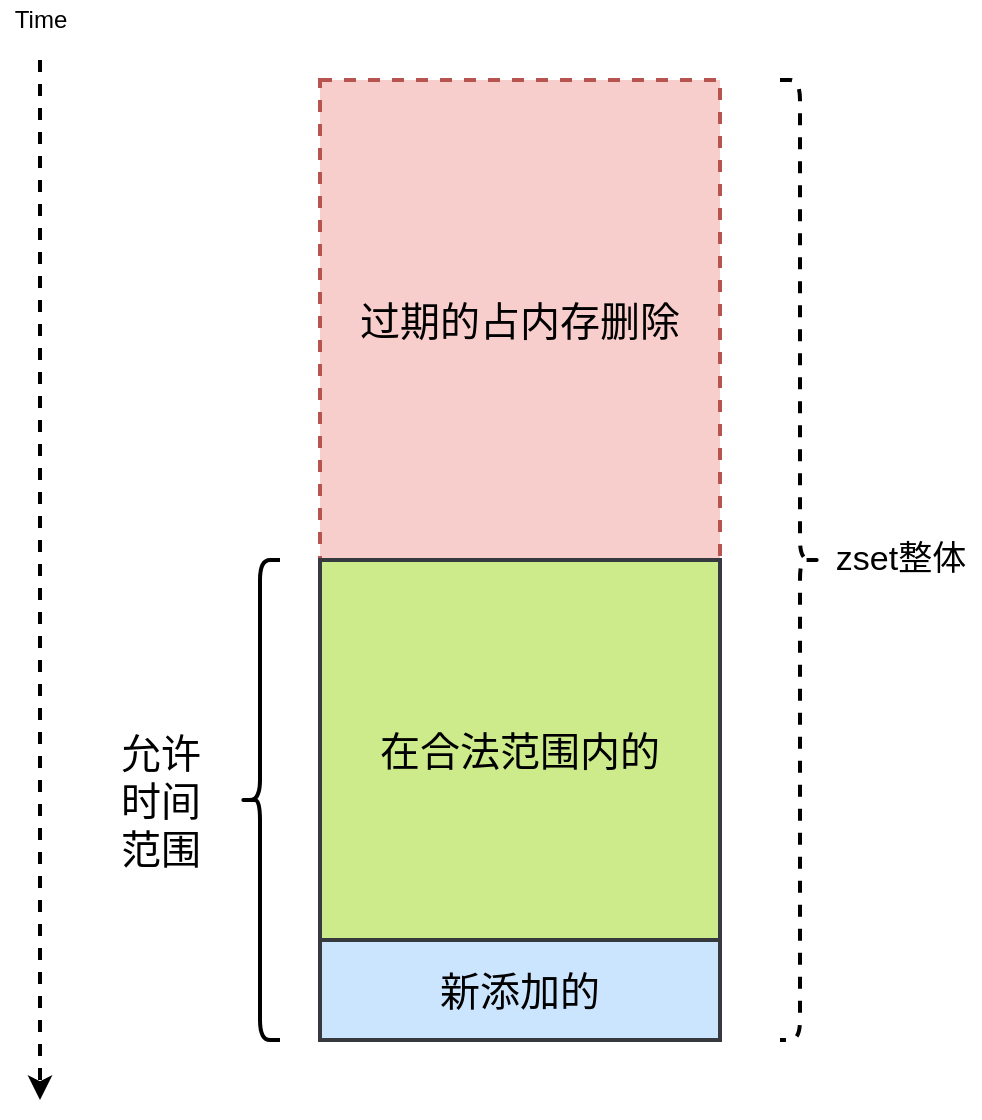 <mxfile version="15.5.8" type="github">
  <diagram id="nt37_q6I21TsgLLZTpyG" name="第 1 页">
    <mxGraphModel dx="1186" dy="694" grid="1" gridSize="10" guides="1" tooltips="1" connect="1" arrows="1" fold="1" page="1" pageScale="1" pageWidth="827" pageHeight="1169" math="0" shadow="0">
      <root>
        <mxCell id="0" />
        <mxCell id="1" parent="0" />
        <mxCell id="RUa9b3BPvRjI1Ybt043m-9" value="" style="group;fontSize=20;" parent="1" vertex="1" connectable="0">
          <mxGeometry x="320" y="120" width="200" height="480" as="geometry" />
        </mxCell>
        <mxCell id="RUa9b3BPvRjI1Ybt043m-6" value="过期的占内存删除" style="rounded=0;whiteSpace=wrap;html=1;dashed=1;strokeWidth=2;fillColor=#f8cecc;strokeColor=#b85450;fontSize=20;" parent="RUa9b3BPvRjI1Ybt043m-9" vertex="1">
          <mxGeometry width="200" height="240" as="geometry" />
        </mxCell>
        <mxCell id="RUa9b3BPvRjI1Ybt043m-7" value="在合法范围内的" style="rounded=0;whiteSpace=wrap;html=1;strokeWidth=2;fillColor=#cdeb8b;strokeColor=#36393d;fontSize=20;" parent="RUa9b3BPvRjI1Ybt043m-9" vertex="1">
          <mxGeometry y="240" width="200" height="190" as="geometry" />
        </mxCell>
        <mxCell id="RUa9b3BPvRjI1Ybt043m-8" value="新添加的" style="rounded=0;whiteSpace=wrap;html=1;strokeWidth=2;fillColor=#cce5ff;strokeColor=#36393d;fontSize=20;" parent="RUa9b3BPvRjI1Ybt043m-9" vertex="1">
          <mxGeometry y="430" width="200" height="50" as="geometry" />
        </mxCell>
        <mxCell id="RUa9b3BPvRjI1Ybt043m-10" value="" style="shape=curlyBracket;whiteSpace=wrap;html=1;rounded=1;flipH=1;dashed=1;strokeWidth=2;" parent="1" vertex="1">
          <mxGeometry x="550" y="120" width="20" height="480" as="geometry" />
        </mxCell>
        <mxCell id="RUa9b3BPvRjI1Ybt043m-11" value="&lt;font style=&quot;font-size: 17px&quot;&gt;zset整体&lt;/font&gt;" style="text;html=1;align=center;verticalAlign=middle;resizable=0;points=[];autosize=1;strokeColor=none;fillColor=none;" parent="1" vertex="1">
          <mxGeometry x="570" y="350" width="80" height="20" as="geometry" />
        </mxCell>
        <mxCell id="RUa9b3BPvRjI1Ybt043m-16" value="" style="shape=curlyBracket;whiteSpace=wrap;html=1;rounded=1;fontSize=20;strokeWidth=2;" parent="1" vertex="1">
          <mxGeometry x="280" y="360" width="20" height="240" as="geometry" />
        </mxCell>
        <mxCell id="RUa9b3BPvRjI1Ybt043m-18" value="允许&lt;br&gt;时间&lt;br&gt;范围" style="text;html=1;align=center;verticalAlign=middle;resizable=0;points=[];autosize=1;strokeColor=none;fillColor=none;fontSize=20;" parent="1" vertex="1">
          <mxGeometry x="210" y="440" width="60" height="80" as="geometry" />
        </mxCell>
        <mxCell id="RUa9b3BPvRjI1Ybt043m-3" value="" style="endArrow=classic;html=1;rounded=0;dashed=1;strokeWidth=2;" parent="1" edge="1">
          <mxGeometry x="160" y="80" width="50" height="50" as="geometry">
            <mxPoint x="180" y="110" as="sourcePoint" />
            <mxPoint x="180" y="630" as="targetPoint" />
          </mxGeometry>
        </mxCell>
        <mxCell id="RUa9b3BPvRjI1Ybt043m-4" value="Time" style="text;html=1;align=center;verticalAlign=middle;resizable=0;points=[];autosize=1;strokeColor=none;fillColor=none;strokeWidth=6;" parent="1" vertex="1">
          <mxGeometry x="160" y="80" width="40" height="20" as="geometry" />
        </mxCell>
      </root>
    </mxGraphModel>
  </diagram>
</mxfile>
